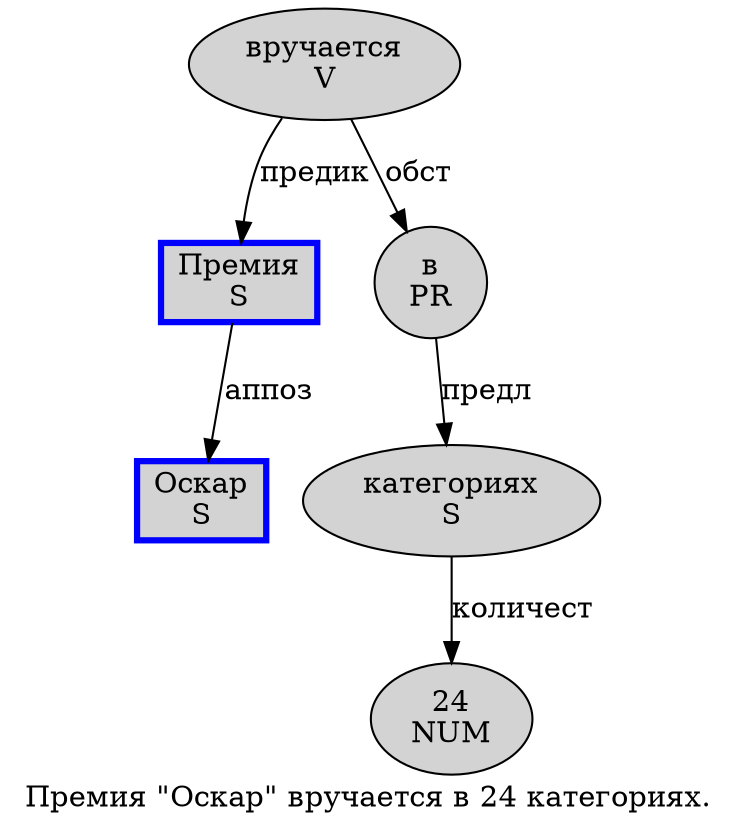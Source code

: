 digraph SENTENCE_1417 {
	graph [label="Премия \"Оскар\" вручается в 24 категориях."]
	node [style=filled]
		0 [label="Премия
S" color=blue fillcolor=lightgray penwidth=3 shape=box]
		2 [label="Оскар
S" color=blue fillcolor=lightgray penwidth=3 shape=box]
		4 [label="вручается
V" color="" fillcolor=lightgray penwidth=1 shape=ellipse]
		5 [label="в
PR" color="" fillcolor=lightgray penwidth=1 shape=ellipse]
		6 [label="24
NUM" color="" fillcolor=lightgray penwidth=1 shape=ellipse]
		7 [label="категориях
S" color="" fillcolor=lightgray penwidth=1 shape=ellipse]
			7 -> 6 [label="количест"]
			5 -> 7 [label="предл"]
			0 -> 2 [label="аппоз"]
			4 -> 0 [label="предик"]
			4 -> 5 [label="обст"]
}